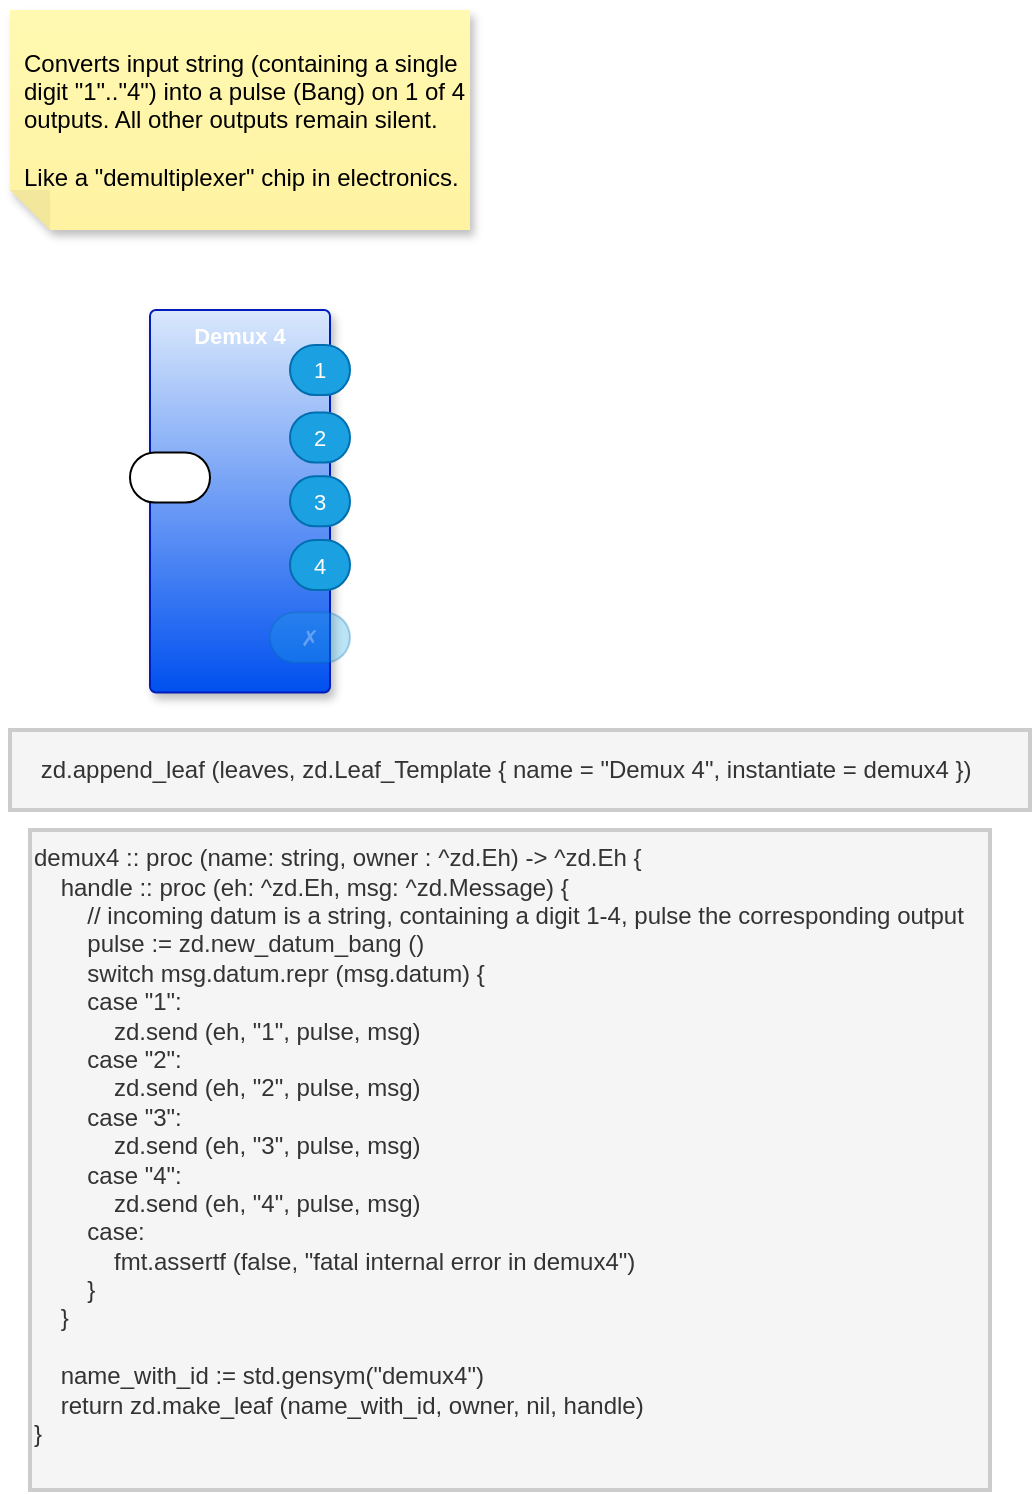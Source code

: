 <mxfile version="24.0.4" type="device" pages="3">
  <diagram name="Demux4" id="J2BKXPokf6-RhqMmi_0K">
    <mxGraphModel dx="1114" dy="724" grid="1" gridSize="10" guides="1" tooltips="1" connect="1" arrows="1" fold="1" page="1" pageScale="1" pageWidth="850" pageHeight="1100" math="0" shadow="0">
      <root>
        <mxCell id="0" />
        <mxCell id="1" parent="0" />
        <mxCell id="-iI43zFKoiiJ3_BvQH93-1" value="Demux 4" style="rounded=1;whiteSpace=wrap;html=1;sketch=0;container=1;recursiveResize=0;verticalAlign=top;arcSize=6;fontStyle=1;autosize=0;points=[];absoluteArcSize=1;shadow=1;strokeColor=#001DBC;fillColor=#DAE8FC;fontColor=#ffffff;fontFamily=Helvetica;fontSize=11;gradientColor=#0050EF;" vertex="1" parent="1">
          <mxGeometry x="110" y="190" width="90" height="191.25" as="geometry">
            <mxRectangle x="-98" y="-1230" width="99" height="26" as="alternateBounds" />
          </mxGeometry>
        </mxCell>
        <mxCell id="-iI43zFKoiiJ3_BvQH93-2" value="1" style="rounded=1;whiteSpace=wrap;html=1;sketch=0;points=[[0,0.5,0,0,0],[1,0.5,0,0,0]];fillColor=#1ba1e2;fontColor=#ffffff;strokeColor=#006EAF;arcSize=50;fontFamily=Helvetica;fontSize=11;" vertex="1" parent="-iI43zFKoiiJ3_BvQH93-1">
          <mxGeometry x="70" y="17.5" width="30" height="25" as="geometry" />
        </mxCell>
        <mxCell id="-iI43zFKoiiJ3_BvQH93-3" value="2" style="rounded=1;whiteSpace=wrap;html=1;sketch=0;points=[[0,0.5,0,0,0],[1,0.5,0,0,0]];fillColor=#1ba1e2;fontColor=#ffffff;strokeColor=#006EAF;arcSize=50;fontFamily=Helvetica;fontSize=11;" vertex="1" parent="-iI43zFKoiiJ3_BvQH93-1">
          <mxGeometry x="70" y="51.25" width="30" height="25" as="geometry" />
        </mxCell>
        <mxCell id="-iI43zFKoiiJ3_BvQH93-4" value="✗" style="rounded=1;whiteSpace=wrap;html=1;sketch=0;points=[[0,0.5,0,0,0],[1,0.5,0,0,0]];fillColor=#1ba1e2;fontColor=#ffffff;strokeColor=#006EAF;arcSize=50;opacity=30;textOpacity=30;fontFamily=Helvetica;fontSize=11;" vertex="1" parent="-iI43zFKoiiJ3_BvQH93-1">
          <mxGeometry x="60" y="151.25" width="40" height="25" as="geometry" />
        </mxCell>
        <mxCell id="-iI43zFKoiiJ3_BvQH93-5" value="4" style="rounded=1;whiteSpace=wrap;html=1;sketch=0;points=[[0,0.5,0,0,0],[1,0.5,0,0,0]];fillColor=#1ba1e2;fontColor=#ffffff;strokeColor=#006EAF;arcSize=50;fontFamily=Helvetica;fontSize=11;" vertex="1" parent="-iI43zFKoiiJ3_BvQH93-1">
          <mxGeometry x="70" y="115" width="30" height="25" as="geometry" />
        </mxCell>
        <mxCell id="-iI43zFKoiiJ3_BvQH93-6" value="3" style="rounded=1;whiteSpace=wrap;html=1;sketch=0;points=[[0,0.5,0,0,0],[1,0.5,0,0,0]];fillColor=#1ba1e2;fontColor=#ffffff;strokeColor=#006EAF;arcSize=50;fontFamily=Helvetica;fontSize=11;" vertex="1" parent="-iI43zFKoiiJ3_BvQH93-1">
          <mxGeometry x="70" y="83.13" width="30" height="25" as="geometry" />
        </mxCell>
        <mxCell id="-iI43zFKoiiJ3_BvQH93-7" value="" style="rounded=1;whiteSpace=wrap;html=1;sketch=0;points=[[0,0.5,0,0,0],[1,0.5,0,0,0]];arcSize=50;fontFamily=Helvetica;fontSize=11;fontColor=default;" vertex="1" parent="-iI43zFKoiiJ3_BvQH93-1">
          <mxGeometry x="-10" y="71.25" width="40" height="25" as="geometry" />
        </mxCell>
        <mxCell id="-iI43zFKoiiJ3_BvQH93-8" value="&lt;div&gt;demux4 :: proc (name: string, owner : ^zd.Eh) -&amp;gt; ^zd.Eh {&lt;/div&gt;&lt;div&gt;&amp;nbsp; &amp;nbsp; handle :: proc (eh: ^zd.Eh, msg: ^zd.Message) {&lt;/div&gt;&lt;div&gt;&lt;span style=&quot;white-space: normal;&quot;&gt;&lt;span style=&quot;white-space:pre&quot;&gt;&#x9;&lt;/span&gt;// incoming datum is a string, containing a digit 1-4, pulse the corresponding output&lt;/span&gt;&lt;/div&gt;&lt;div&gt;&lt;span style=&quot;white-space: normal;&quot;&gt;&lt;span style=&quot;white-space:pre&quot;&gt;&#x9;&lt;/span&gt;pulse := zd.new_datum_bang ()&lt;/span&gt;&lt;/div&gt;&lt;div&gt;&lt;span style=&quot;white-space: normal;&quot;&gt;&lt;span style=&quot;white-space:pre&quot;&gt;&#x9;&lt;/span&gt;switch msg.datum.repr (msg.datum) {&lt;/span&gt;&lt;/div&gt;&lt;div&gt;&lt;span style=&quot;white-space: normal;&quot;&gt;&lt;span style=&quot;white-space:pre&quot;&gt;&#x9;&lt;/span&gt;case &quot;1&quot;:&lt;/span&gt;&lt;/div&gt;&lt;div&gt;&lt;span style=&quot;white-space: normal;&quot;&gt;&lt;span style=&quot;white-space:pre&quot;&gt;&#x9;&lt;/span&gt;&amp;nbsp; &amp;nbsp; zd.send (eh, &quot;1&quot;, pulse, msg)&lt;/span&gt;&lt;/div&gt;&lt;div&gt;&lt;span style=&quot;white-space: normal;&quot;&gt;&lt;span style=&quot;white-space:pre&quot;&gt;&#x9;&lt;/span&gt;case &quot;2&quot;:&lt;/span&gt;&lt;/div&gt;&lt;div&gt;&lt;span style=&quot;white-space: normal;&quot;&gt;&lt;span style=&quot;white-space:pre&quot;&gt;&#x9;&lt;/span&gt;&amp;nbsp; &amp;nbsp; zd.send (eh, &quot;2&quot;, pulse, msg)&lt;/span&gt;&lt;/div&gt;&lt;div&gt;&lt;span style=&quot;white-space: normal;&quot;&gt;&lt;span style=&quot;white-space:pre&quot;&gt;&#x9;&lt;/span&gt;case &quot;3&quot;:&lt;/span&gt;&lt;/div&gt;&lt;div&gt;&lt;span style=&quot;white-space: normal;&quot;&gt;&lt;span style=&quot;white-space:pre&quot;&gt;&#x9;&lt;/span&gt;&amp;nbsp; &amp;nbsp; zd.send (eh, &quot;3&quot;, pulse, msg)&lt;/span&gt;&lt;/div&gt;&lt;div&gt;&lt;span style=&quot;white-space: normal;&quot;&gt;&lt;span style=&quot;white-space:pre&quot;&gt;&#x9;&lt;/span&gt;case &quot;4&quot;:&lt;/span&gt;&lt;/div&gt;&lt;div&gt;&lt;span style=&quot;white-space: normal;&quot;&gt;&lt;span style=&quot;white-space:pre&quot;&gt;&#x9;&lt;/span&gt;&amp;nbsp; &amp;nbsp; zd.send (eh, &quot;4&quot;, pulse, msg)&lt;/span&gt;&lt;/div&gt;&lt;div&gt;&amp;nbsp; &amp;nbsp; &amp;nbsp; &amp;nbsp; case:&lt;/div&gt;&lt;div&gt;&lt;span style=&quot;white-space: normal;&quot;&gt;&lt;span style=&quot;white-space:pre&quot;&gt;&#x9;&lt;/span&gt;&amp;nbsp; &amp;nbsp; fmt.assertf (false, &quot;fatal internal error in demux4&quot;)&lt;/span&gt;&lt;/div&gt;&lt;div&gt;&lt;span style=&quot;white-space: normal;&quot;&gt;&lt;span style=&quot;white-space:pre&quot;&gt;&#x9;&lt;/span&gt;}&lt;/span&gt;&lt;/div&gt;&lt;div&gt;&amp;nbsp; &amp;nbsp; }&lt;/div&gt;&lt;div&gt;&amp;nbsp; &amp;nbsp;&amp;nbsp;&lt;/div&gt;&lt;div&gt;&amp;nbsp; &amp;nbsp; name_with_id := std.gensym(&quot;demux4&quot;)&lt;/div&gt;&lt;div&gt;&amp;nbsp; &amp;nbsp; return zd.make_leaf (name_with_id, owner, nil, handle)&lt;/div&gt;&lt;div&gt;}&lt;/div&gt;&lt;div&gt;&lt;br&gt;&lt;/div&gt;" style="rounded=0;whiteSpace=wrap;html=1;align=left;strokeWidth=2;shadow=0;textShadow=0;glass=0;fillColor=#f5f5f5;strokeColor=#CCCCCC;fontColor=#333333;" vertex="1" parent="1">
          <mxGeometry x="50" y="450" width="480" height="330" as="geometry" />
        </mxCell>
        <mxCell id="-iI43zFKoiiJ3_BvQH93-9" value="Converts input string (containing a single digit &quot;1&quot;..&quot;4&quot;) into a pulse (Bang) on 1 of 4 outputs. All other outputs remain silent.&lt;div&gt;&lt;br&gt;&lt;/div&gt;&lt;div&gt;Like a &quot;demultiplexer&quot; chip in electronics.&lt;/div&gt;" style="shape=note;whiteSpace=wrap;html=1;backgroundOutline=1;fontColor=#000000;darkOpacity=0.05;fillColor=#FFF9B2;strokeColor=none;fillStyle=solid;direction=west;gradientDirection=north;gradientColor=#FFF2A1;shadow=1;size=20;pointerEvents=1;align=left;spacingLeft=5;" vertex="1" parent="1">
          <mxGeometry x="40" y="40" width="230" height="110" as="geometry" />
        </mxCell>
        <mxCell id="3NcS_Dp7Pgnw7-lP9wFN-1" value="&lt;div&gt;&amp;nbsp; &amp;nbsp; zd.append_leaf (leaves, zd.Leaf_Template { name = &quot;Demux 4&quot;, instantiate = demux4 })&lt;/div&gt;" style="rounded=0;whiteSpace=wrap;html=1;align=left;strokeWidth=2;shadow=0;textShadow=0;glass=0;fillColor=#f5f5f5;strokeColor=#CCCCCC;fontColor=#333333;verticalAlign=middle;" vertex="1" parent="1">
          <mxGeometry x="40" y="400" width="510" height="40" as="geometry" />
        </mxCell>
      </root>
    </mxGraphModel>
  </diagram>
  <diagram name="Random" id="ErrllwIV-6fBQqUu7tFH">
    <mxGraphModel dx="1114" dy="724" grid="1" gridSize="10" guides="1" tooltips="1" connect="1" arrows="1" fold="1" page="1" pageScale="1" pageWidth="850" pageHeight="1100" math="0" shadow="0">
      <root>
        <mxCell id="SE2qEXros7cmySbLojSw-0" />
        <mxCell id="SE2qEXros7cmySbLojSw-1" parent="SE2qEXros7cmySbLojSw-0" />
        <mxCell id="SE2qEXros7cmySbLojSw-9" value="&lt;div&gt;&lt;div&gt;random0d :: proc (name : string, owner : ^zd.Eh) -&amp;gt; ^zd.Eh {&lt;/div&gt;&lt;div&gt;&amp;nbsp; &amp;nbsp; handle :: proc (eh: ^zd.Eh, msg: ^zd.Message) {&lt;/div&gt;&lt;div&gt;&amp;nbsp; &amp;nbsp; &amp;nbsp; &amp;nbsp; // incoming datum is a string, containing a digit 1-4, pulse the corresponding output&lt;/div&gt;&lt;div&gt;&amp;nbsp; &amp;nbsp; &amp;nbsp; &amp;nbsp; pulse := zd.new_datum_bang ()&lt;/div&gt;&lt;div&gt;&amp;nbsp; &amp;nbsp; &amp;nbsp; &amp;nbsp; data: [2]int = { 1, 2 }&lt;/div&gt;&lt;div&gt;&amp;nbsp; &amp;nbsp; &amp;nbsp; &amp;nbsp; switch rand.choice (data[:]) {&lt;/div&gt;&lt;div&gt;&amp;nbsp; &amp;nbsp; &amp;nbsp; &amp;nbsp; case 1:&lt;/div&gt;&lt;div&gt;&amp;nbsp; &amp;nbsp; &amp;nbsp; &amp;nbsp; &amp;nbsp; &amp;nbsp; zd.send (eh, &quot;1&quot;, pulse, msg)&lt;/div&gt;&lt;div&gt;&amp;nbsp; &amp;nbsp; &amp;nbsp; &amp;nbsp; case 2:&lt;/div&gt;&lt;div&gt;&amp;nbsp; &amp;nbsp; &amp;nbsp; &amp;nbsp; &amp;nbsp; &amp;nbsp; zd.send (eh, &quot;2&quot;, pulse, msg)&lt;/div&gt;&lt;div&gt;&amp;nbsp; &amp;nbsp; &amp;nbsp; &amp;nbsp; case:&lt;/div&gt;&lt;div&gt;&amp;nbsp; &amp;nbsp; &amp;nbsp; &amp;nbsp; &amp;nbsp; &amp;nbsp; fmt.assertf (false, &quot;fatal internal error in random&quot;)&lt;/div&gt;&lt;div&gt;&amp;nbsp; &amp;nbsp; &amp;nbsp; &amp;nbsp; }&lt;/div&gt;&lt;div&gt;&amp;nbsp; &amp;nbsp; }&lt;/div&gt;&lt;div&gt;&amp;nbsp; &amp;nbsp;&amp;nbsp;&lt;/div&gt;&lt;div&gt;&amp;nbsp; &amp;nbsp; name_with_id := std.gensym(&quot;Random&quot;)&lt;/div&gt;&lt;div&gt;&amp;nbsp; &amp;nbsp; return zd.make_leaf (name_with_id, owner, nil, handle)&lt;/div&gt;&lt;div&gt;}&lt;/div&gt;&lt;/div&gt;&lt;div&gt;&lt;br&gt;&lt;/div&gt;" style="rounded=0;whiteSpace=wrap;html=1;align=left;strokeWidth=2;shadow=0;textShadow=0;glass=0;fillColor=#f5f5f5;strokeColor=#CCCCCC;fontColor=#333333;" vertex="1" parent="SE2qEXros7cmySbLojSw-1">
          <mxGeometry x="40" y="420" width="480" height="330" as="geometry" />
        </mxCell>
        <mxCell id="SE2qEXros7cmySbLojSw-10" value="When given a Bang (pulse) on its input &quot;&quot;, it produces a Bang on one of its 2 outputs, randomly." style="shape=note;whiteSpace=wrap;html=1;backgroundOutline=1;fontColor=#000000;darkOpacity=0.05;fillColor=#FFF9B2;strokeColor=none;fillStyle=solid;direction=west;gradientDirection=north;gradientColor=#FFF2A1;shadow=1;size=20;pointerEvents=1;align=left;spacingLeft=5;" vertex="1" parent="SE2qEXros7cmySbLojSw-1">
          <mxGeometry x="40" y="80" width="280" height="70" as="geometry" />
        </mxCell>
        <mxCell id="XxRgK1Dz8uF_D3Y8dT0c-0" value="Random" style="rounded=1;whiteSpace=wrap;html=1;sketch=0;container=1;recursiveResize=0;verticalAlign=top;arcSize=6;fontStyle=1;autosize=0;points=[];absoluteArcSize=1;shadow=1;strokeColor=#001DBC;fillColor=#FFFFFF;fontColor=#ffffff;fontFamily=Helvetica;fontSize=11;gradientColor=#0050EF;" vertex="1" parent="SE2qEXros7cmySbLojSw-1">
          <mxGeometry x="80" y="200" width="130" height="110" as="geometry">
            <mxRectangle x="-98" y="-1230" width="99" height="26" as="alternateBounds" />
          </mxGeometry>
        </mxCell>
        <mxCell id="XxRgK1Dz8uF_D3Y8dT0c-1" value="" style="rounded=1;whiteSpace=wrap;html=1;sketch=0;points=[[0,0.5,0,0,0],[1,0.5,0,0,0]];arcSize=50;fontFamily=Helvetica;fontSize=11;fontColor=default;" vertex="1" parent="XxRgK1Dz8uF_D3Y8dT0c-0">
          <mxGeometry x="-10" y="42.5" width="39.25" height="25" as="geometry" />
        </mxCell>
        <mxCell id="XxRgK1Dz8uF_D3Y8dT0c-2" value="1" style="rounded=1;whiteSpace=wrap;html=1;sketch=0;points=[[0,0.5,0,0,0],[1,0.5,0,0,0]];fillColor=#1ba1e2;fontColor=#ffffff;strokeColor=#006EAF;arcSize=50;fontFamily=Helvetica;fontSize=11;" vertex="1" parent="XxRgK1Dz8uF_D3Y8dT0c-0">
          <mxGeometry x="110" y="27.5" width="35.25" height="25" as="geometry" />
        </mxCell>
        <mxCell id="XxRgK1Dz8uF_D3Y8dT0c-3" value="2" style="rounded=1;whiteSpace=wrap;sketch=0;points=[[0,0.5,0,0,0],[1,0.5,0,0,0]];fillColor=#1ba1e2;fontColor=#ffffff;strokeColor=#006EAF;arcSize=50;fontFamily=Helvetica;fontSize=11;" vertex="1" parent="XxRgK1Dz8uF_D3Y8dT0c-0">
          <mxGeometry x="110" y="67.5" width="35.25" height="25" as="geometry" />
        </mxCell>
        <mxCell id="XxRgK1Dz8uF_D3Y8dT0c-4" value="&lt;div&gt;&lt;div&gt;&lt;div&gt;&amp;nbsp; &amp;nbsp; zd.append_leaf (leaves, zd.Leaf_Template { name = &quot;Random&quot;, instantiate = random0d })&lt;/div&gt;&lt;/div&gt;&lt;/div&gt;" style="rounded=0;whiteSpace=wrap;html=1;align=left;strokeWidth=2;shadow=0;textShadow=0;glass=0;fillColor=#f5f5f5;strokeColor=#CCCCCC;fontColor=#333333;verticalAlign=middle;" vertex="1" parent="SE2qEXros7cmySbLojSw-1">
          <mxGeometry x="30" y="360" width="510" height="40" as="geometry" />
        </mxCell>
      </root>
    </mxGraphModel>
  </diagram>
  <diagram name="š" id="oDsoRNG8B8Z1nwHO3_PS">
    <mxGraphModel dx="1114" dy="724" grid="1" gridSize="10" guides="1" tooltips="1" connect="1" arrows="1" fold="1" page="1" pageScale="1" pageWidth="850" pageHeight="1100" math="0" shadow="0">
      <root>
        <mxCell id="lAfCcENBFvTBeN1LRZiv-0" />
        <mxCell id="lAfCcENBFvTBeN1LRZiv-1" parent="lAfCcENBFvTBeN1LRZiv-0" />
        <mxCell id="lAfCcENBFvTBeN1LRZiv-2" value="&lt;div&gt;&lt;div&gt;&lt;div&gt;&lt;br&gt;&lt;/div&gt;&lt;div&gt;Shell_buffer :: struct {&lt;/div&gt;&lt;div&gt;&amp;nbsp; &amp;nbsp; buffer : string&lt;/div&gt;&lt;div&gt;}&lt;/div&gt;&lt;div&gt;&lt;br&gt;&lt;/div&gt;&lt;div&gt;shell_out :: proc (name : string, owner : ^zd.Eh) -&amp;gt; ^zd.Eh {&lt;/div&gt;&lt;div&gt;&amp;nbsp; &amp;nbsp; handle :: proc (eh: ^zd.Eh, msg: ^zd.Message) {&lt;/div&gt;&lt;div&gt;&amp;nbsp; &amp;nbsp; &amp;nbsp; &amp;nbsp; fmt.println (msg)&lt;/div&gt;&lt;div&gt;&amp;nbsp; &amp;nbsp; &amp;nbsp; &amp;nbsp; inst := &amp;amp;eh.instance_data.(Shell_buffer)&lt;/div&gt;&lt;div&gt;&amp;nbsp; &amp;nbsp; &amp;nbsp; &amp;nbsp; switch msg.port {&lt;/div&gt;&lt;div&gt;&amp;nbsp; &amp;nbsp; &amp;nbsp; &amp;nbsp; case &quot;arg&quot;:&lt;/div&gt;&lt;div&gt;&amp;nbsp; &amp;nbsp; &amp;nbsp; &amp;nbsp; &amp;nbsp; &amp;nbsp; inst.buffer = fmt.aprintf (&quot;%v%v&quot;, inst.buffer, msg.datum.repr (msg.datum))&lt;/div&gt;&lt;div&gt;&amp;nbsp; &amp;nbsp; &amp;nbsp; &amp;nbsp; case &quot;run&quot;:&lt;/div&gt;&lt;div&gt;&amp;nbsp; &amp;nbsp; &amp;nbsp; &amp;nbsp; &amp;nbsp; &amp;nbsp; fmt.println (&quot;run&quot;, inst.buffer)&lt;/div&gt;&lt;div&gt;&amp;nbsp; &amp;nbsp; &amp;nbsp; &amp;nbsp; &amp;nbsp; &amp;nbsp; stdout, stderr := zd.run_command (inst.buffer, &quot;&quot;)&lt;/div&gt;&lt;div&gt;&amp;nbsp; &amp;nbsp; &amp;nbsp; &amp;nbsp; &amp;nbsp; &amp;nbsp; fmt.println (&quot;EXIT run&quot;)&lt;/div&gt;&lt;div&gt;&amp;nbsp; &amp;nbsp; &amp;nbsp; &amp;nbsp; &amp;nbsp; &amp;nbsp; inst.buffer = &quot;&quot;&lt;/div&gt;&lt;div&gt;&amp;nbsp; &amp;nbsp; &amp;nbsp; &amp;nbsp; &amp;nbsp; &amp;nbsp; if len (stderr) &amp;gt; 0 {&lt;/div&gt;&lt;div&gt;&amp;nbsp; &amp;nbsp; &amp;nbsp; &amp;nbsp; &amp;nbsp; &amp;nbsp; &amp;nbsp; &amp;nbsp; zd.send_string (eh, &quot;✗&quot;, stderr, msg)&lt;/div&gt;&lt;div&gt;&amp;nbsp; &amp;nbsp; &amp;nbsp; &amp;nbsp; &amp;nbsp; &amp;nbsp; } else {&lt;/div&gt;&lt;div&gt;&amp;nbsp; &amp;nbsp; &amp;nbsp; &amp;nbsp; &amp;nbsp; &amp;nbsp; &amp;nbsp; &amp;nbsp; zd.send_string (eh, &quot;&quot;, stdout, msg)&lt;/div&gt;&lt;div&gt;&amp;nbsp; &amp;nbsp; &amp;nbsp; &amp;nbsp; &amp;nbsp; &amp;nbsp; }&lt;/div&gt;&lt;div&gt;&amp;nbsp; &amp;nbsp; &amp;nbsp; &amp;nbsp; case:&lt;/div&gt;&lt;div&gt;&amp;nbsp; &amp;nbsp; &amp;nbsp; &amp;nbsp; &amp;nbsp; &amp;nbsp; fmt.assertf (false, &quot;FATAL internal error in shell_out %v&quot;, msg)&lt;/div&gt;&lt;div&gt;&amp;nbsp; &amp;nbsp; &amp;nbsp; &amp;nbsp; }&lt;/div&gt;&lt;div&gt;&amp;nbsp; &amp;nbsp; }&lt;/div&gt;&lt;div&gt;&amp;nbsp; &amp;nbsp; name_with_id := std.gensym(&quot;shell_out&quot;)&lt;/div&gt;&lt;div&gt;&amp;nbsp; &amp;nbsp; instp := new (Shell_buffer)&lt;/div&gt;&lt;div&gt;&amp;nbsp; &amp;nbsp; instp.buffer = &quot;&quot;&lt;/div&gt;&lt;div&gt;&amp;nbsp; &amp;nbsp; return zd.make_leaf (name_with_id, owner, instp^, handle)&lt;/div&gt;&lt;div&gt;}&lt;/div&gt;&lt;/div&gt;&lt;/div&gt;&lt;div&gt;&lt;br&gt;&lt;/div&gt;" style="rounded=0;whiteSpace=wrap;html=1;align=left;strokeWidth=2;shadow=0;textShadow=0;glass=0;fillColor=#f5f5f5;strokeColor=#CCCCCC;fontColor=#333333;" vertex="1" parent="lAfCcENBFvTBeN1LRZiv-1">
          <mxGeometry x="40" y="420" width="480" height="450" as="geometry" />
        </mxCell>
        <mxCell id="lAfCcENBFvTBeN1LRZiv-3" value="Shell-out. Collects all inputs on &lt;i&gt;arg&lt;/i&gt;&amp;nbsp;into a single string, then uses the collected string as a shell command when it receives a Bang on the &lt;i&gt;run&lt;/i&gt;&amp;nbsp;port." style="shape=note;whiteSpace=wrap;html=1;backgroundOutline=1;fontColor=#000000;darkOpacity=0.05;fillColor=#FFF9B2;strokeColor=none;fillStyle=solid;direction=west;gradientDirection=north;gradientColor=#FFF2A1;shadow=1;size=20;pointerEvents=1;align=left;spacingLeft=5;" vertex="1" parent="lAfCcENBFvTBeN1LRZiv-1">
          <mxGeometry x="40" y="10" width="280" height="80" as="geometry" />
        </mxCell>
        <mxCell id="lAfCcENBFvTBeN1LRZiv-4" value="&lt;span style=&quot;color: rgb(51, 51, 51); font-size: 12px; font-weight: 400; text-align: left;&quot;&gt;š&lt;/span&gt;" style="rounded=1;whiteSpace=wrap;html=1;sketch=0;container=1;recursiveResize=0;verticalAlign=top;arcSize=6;fontStyle=1;autosize=0;points=[];absoluteArcSize=1;shadow=1;strokeColor=#001DBC;fillColor=#FFFFFF;fontColor=#ffffff;fontFamily=Helvetica;fontSize=11;gradientColor=#0050EF;" vertex="1" parent="lAfCcENBFvTBeN1LRZiv-1">
          <mxGeometry x="80" y="200" width="130" height="110" as="geometry">
            <mxRectangle x="-98" y="-1230" width="99" height="26" as="alternateBounds" />
          </mxGeometry>
        </mxCell>
        <mxCell id="lAfCcENBFvTBeN1LRZiv-5" value="arg" style="rounded=1;whiteSpace=wrap;html=1;sketch=0;points=[[0,0.5,0,0,0],[1,0.5,0,0,0]];arcSize=50;fontFamily=Helvetica;fontSize=11;fontColor=default;" vertex="1" parent="lAfCcENBFvTBeN1LRZiv-4">
          <mxGeometry x="-10" y="30" width="39.25" height="25" as="geometry" />
        </mxCell>
        <mxCell id="Elw2leZp8oFsqAyl0whs-0" value="run" style="rounded=1;whiteSpace=wrap;html=1;sketch=0;points=[[0,0.5,0,0,0],[1,0.5,0,0,0]];arcSize=50;fontFamily=Helvetica;fontSize=11;fontColor=default;" vertex="1" parent="lAfCcENBFvTBeN1LRZiv-4">
          <mxGeometry x="-10" y="70" width="39.25" height="25" as="geometry" />
        </mxCell>
        <mxCell id="SSYZjvqVBgFbYt7r5LPt-0" value="" style="rounded=1;whiteSpace=wrap;html=1;sketch=0;points=[[0,0.5,0,0,0],[1,0.5,0,0,0]];fillColor=#1ba1e2;fontColor=#ffffff;strokeColor=#006EAF;arcSize=50;fontFamily=Helvetica;fontSize=11;" vertex="1" parent="lAfCcENBFvTBeN1LRZiv-4">
          <mxGeometry x="110" y="30" width="35.25" height="25" as="geometry" />
        </mxCell>
        <mxCell id="lAfCcENBFvTBeN1LRZiv-8" value="&lt;div&gt;&amp;nbsp; &amp;nbsp; zd.append_leaf (leaves, zd.Leaf_Template { name = &quot;š&quot;, instantiate = shell_out })&lt;/div&gt;" style="rounded=0;whiteSpace=wrap;html=1;align=left;strokeWidth=2;shadow=0;textShadow=0;glass=0;fillColor=#f5f5f5;strokeColor=#CCCCCC;fontColor=#333333;verticalAlign=middle;" vertex="1" parent="lAfCcENBFvTBeN1LRZiv-1">
          <mxGeometry x="30" y="360" width="510" height="40" as="geometry" />
        </mxCell>
        <mxCell id="Elw2leZp8oFsqAyl0whs-1" value="EXAMPLE:&amp;nbsp;&lt;div&gt;1. send &quot;node dialog.js &quot; to &lt;i&gt;arg&lt;/i&gt;&lt;/div&gt;&lt;div&gt;2. send&amp;nbsp;&quot;&#39;adventure;shop;rest;quit&#39;&quot; to &lt;i&gt;arg&lt;/i&gt;&lt;/div&gt;&lt;div&gt;3. send Bang (or anything) to &lt;i&gt;run&lt;/i&gt;&lt;/div&gt;&lt;div&gt;&lt;i&gt;&lt;br&gt;&lt;/i&gt;&lt;/div&gt;&lt;div&gt;calls shell with command: &quot;node dialog.js &#39;&lt;span style=&quot;background-color: initial;&quot;&gt;adventure;shop;rest;quit&#39;&quot; and waits, then sends stdout to port &quot;&quot;, or, sends stderr to port &quot;&lt;/span&gt;&lt;span style=&quot;color: rgb(51, 51, 51); background-color: initial;&quot;&gt;✗&quot; (if stderr is non-empty)&lt;/span&gt;&lt;br&gt;&lt;/div&gt;" style="shape=note;whiteSpace=wrap;html=1;backgroundOutline=1;fontColor=#000000;darkOpacity=0.05;fillColor=#FFF9B2;strokeColor=none;fillStyle=solid;direction=west;gradientDirection=north;gradientColor=#FFF2A1;shadow=1;size=20;pointerEvents=1;align=left;spacingLeft=5;" vertex="1" parent="lAfCcENBFvTBeN1LRZiv-1">
          <mxGeometry x="330" y="30" width="380" height="160" as="geometry" />
        </mxCell>
        <mxCell id="SSYZjvqVBgFbYt7r5LPt-1" value="&lt;span style=&quot;color: rgb(51, 51, 51); font-size: 12px; text-align: left;&quot;&gt;✗&lt;/span&gt;" style="rounded=1;whiteSpace=wrap;html=1;sketch=0;points=[[0,0.5,0,0,0],[1,0.5,0,0,0]];fillColor=#1ba1e2;fontColor=#ffffff;strokeColor=#006EAF;arcSize=50;fontFamily=Helvetica;fontSize=11;textOpacity=30;opacity=30;" vertex="1" parent="lAfCcENBFvTBeN1LRZiv-1">
          <mxGeometry x="190" y="270" width="35.25" height="25" as="geometry" />
        </mxCell>
      </root>
    </mxGraphModel>
  </diagram>
</mxfile>
